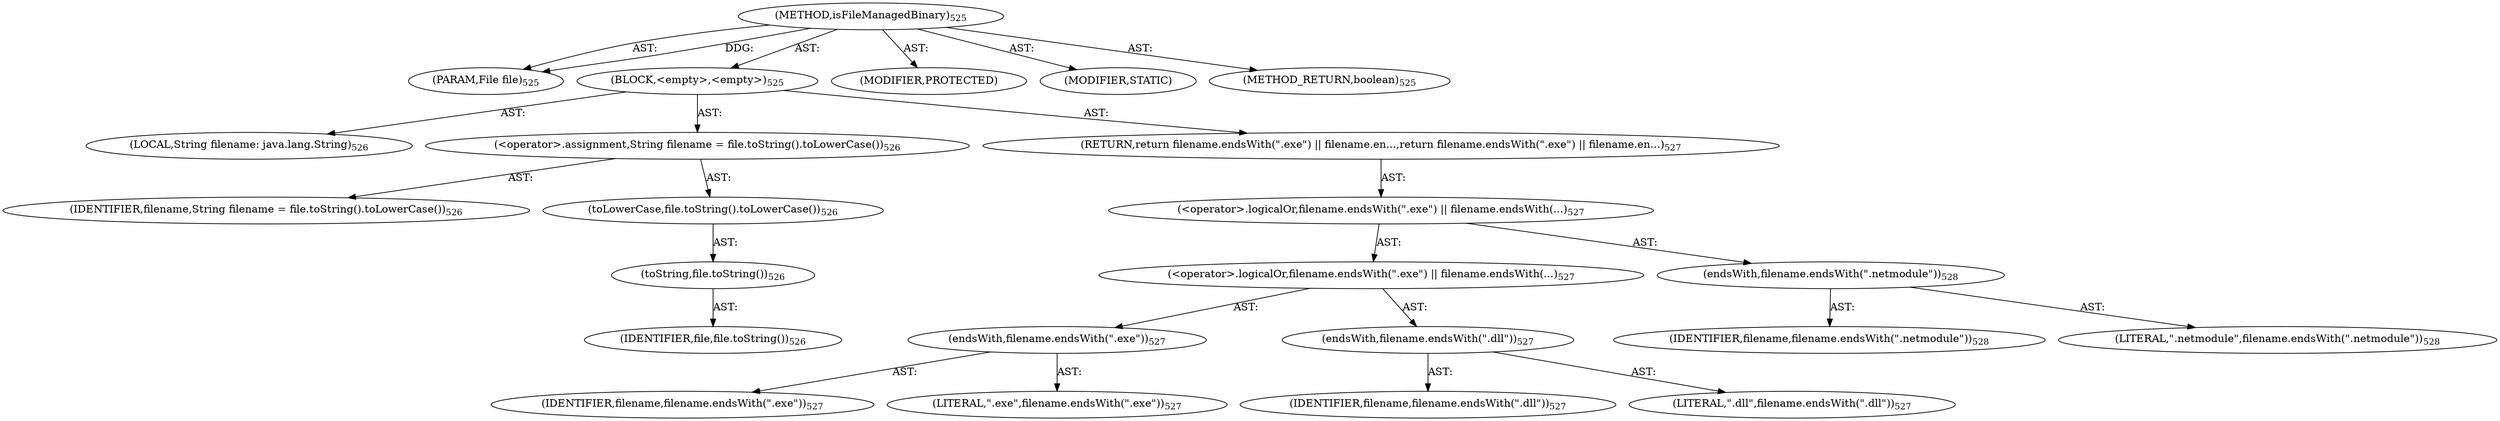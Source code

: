 digraph "isFileManagedBinary" {  
"111669149725" [label = <(METHOD,isFileManagedBinary)<SUB>525</SUB>> ]
"115964117034" [label = <(PARAM,File file)<SUB>525</SUB>> ]
"25769803819" [label = <(BLOCK,&lt;empty&gt;,&lt;empty&gt;)<SUB>525</SUB>> ]
"94489280515" [label = <(LOCAL,String filename: java.lang.String)<SUB>526</SUB>> ]
"30064771200" [label = <(&lt;operator&gt;.assignment,String filename = file.toString().toLowerCase())<SUB>526</SUB>> ]
"68719476827" [label = <(IDENTIFIER,filename,String filename = file.toString().toLowerCase())<SUB>526</SUB>> ]
"30064771201" [label = <(toLowerCase,file.toString().toLowerCase())<SUB>526</SUB>> ]
"30064771202" [label = <(toString,file.toString())<SUB>526</SUB>> ]
"68719476828" [label = <(IDENTIFIER,file,file.toString())<SUB>526</SUB>> ]
"146028888085" [label = <(RETURN,return filename.endsWith(&quot;.exe&quot;) || filename.en...,return filename.endsWith(&quot;.exe&quot;) || filename.en...)<SUB>527</SUB>> ]
"30064771203" [label = <(&lt;operator&gt;.logicalOr,filename.endsWith(&quot;.exe&quot;) || filename.endsWith(...)<SUB>527</SUB>> ]
"30064771204" [label = <(&lt;operator&gt;.logicalOr,filename.endsWith(&quot;.exe&quot;) || filename.endsWith(...)<SUB>527</SUB>> ]
"30064771205" [label = <(endsWith,filename.endsWith(&quot;.exe&quot;))<SUB>527</SUB>> ]
"68719476829" [label = <(IDENTIFIER,filename,filename.endsWith(&quot;.exe&quot;))<SUB>527</SUB>> ]
"90194313258" [label = <(LITERAL,&quot;.exe&quot;,filename.endsWith(&quot;.exe&quot;))<SUB>527</SUB>> ]
"30064771206" [label = <(endsWith,filename.endsWith(&quot;.dll&quot;))<SUB>527</SUB>> ]
"68719476830" [label = <(IDENTIFIER,filename,filename.endsWith(&quot;.dll&quot;))<SUB>527</SUB>> ]
"90194313259" [label = <(LITERAL,&quot;.dll&quot;,filename.endsWith(&quot;.dll&quot;))<SUB>527</SUB>> ]
"30064771207" [label = <(endsWith,filename.endsWith(&quot;.netmodule&quot;))<SUB>528</SUB>> ]
"68719476831" [label = <(IDENTIFIER,filename,filename.endsWith(&quot;.netmodule&quot;))<SUB>528</SUB>> ]
"90194313260" [label = <(LITERAL,&quot;.netmodule&quot;,filename.endsWith(&quot;.netmodule&quot;))<SUB>528</SUB>> ]
"133143986251" [label = <(MODIFIER,PROTECTED)> ]
"133143986252" [label = <(MODIFIER,STATIC)> ]
"128849018909" [label = <(METHOD_RETURN,boolean)<SUB>525</SUB>> ]
  "111669149725" -> "115964117034"  [ label = "AST: "] 
  "111669149725" -> "25769803819"  [ label = "AST: "] 
  "111669149725" -> "133143986251"  [ label = "AST: "] 
  "111669149725" -> "133143986252"  [ label = "AST: "] 
  "111669149725" -> "128849018909"  [ label = "AST: "] 
  "25769803819" -> "94489280515"  [ label = "AST: "] 
  "25769803819" -> "30064771200"  [ label = "AST: "] 
  "25769803819" -> "146028888085"  [ label = "AST: "] 
  "30064771200" -> "68719476827"  [ label = "AST: "] 
  "30064771200" -> "30064771201"  [ label = "AST: "] 
  "30064771201" -> "30064771202"  [ label = "AST: "] 
  "30064771202" -> "68719476828"  [ label = "AST: "] 
  "146028888085" -> "30064771203"  [ label = "AST: "] 
  "30064771203" -> "30064771204"  [ label = "AST: "] 
  "30064771203" -> "30064771207"  [ label = "AST: "] 
  "30064771204" -> "30064771205"  [ label = "AST: "] 
  "30064771204" -> "30064771206"  [ label = "AST: "] 
  "30064771205" -> "68719476829"  [ label = "AST: "] 
  "30064771205" -> "90194313258"  [ label = "AST: "] 
  "30064771206" -> "68719476830"  [ label = "AST: "] 
  "30064771206" -> "90194313259"  [ label = "AST: "] 
  "30064771207" -> "68719476831"  [ label = "AST: "] 
  "30064771207" -> "90194313260"  [ label = "AST: "] 
  "111669149725" -> "115964117034"  [ label = "DDG: "] 
}
